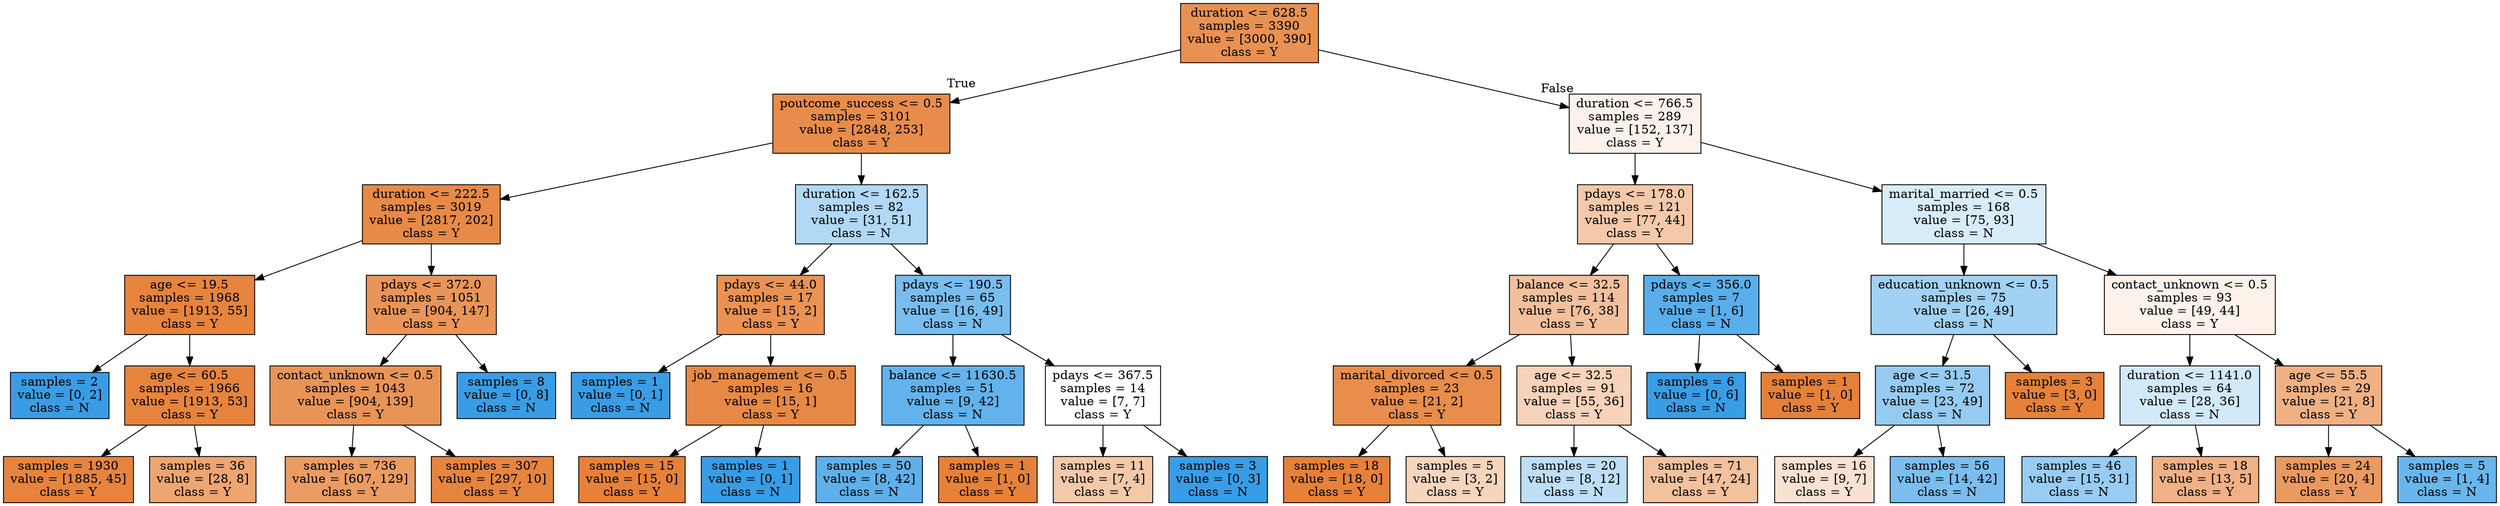 digraph Tree {
node [shape=box, style="filled", color="black"] ;
0 [label="duration <= 628.5\nsamples = 3390\nvalue = [3000, 390]\nclass = Y", fillcolor="#e58139de"] ;
1 [label="poutcome_success <= 0.5\nsamples = 3101\nvalue = [2848, 253]\nclass = Y", fillcolor="#e58139e8"] ;
0 -> 1 [labeldistance=2.5, labelangle=45, headlabel="True"] ;
2 [label="duration <= 222.5\nsamples = 3019\nvalue = [2817, 202]\nclass = Y", fillcolor="#e58139ed"] ;
1 -> 2 ;
3 [label="age <= 19.5\nsamples = 1968\nvalue = [1913, 55]\nclass = Y", fillcolor="#e58139f8"] ;
2 -> 3 ;
4 [label="samples = 2\nvalue = [0, 2]\nclass = N", fillcolor="#399de5ff"] ;
3 -> 4 ;
5 [label="age <= 60.5\nsamples = 1966\nvalue = [1913, 53]\nclass = Y", fillcolor="#e58139f8"] ;
3 -> 5 ;
6 [label="samples = 1930\nvalue = [1885, 45]\nclass = Y", fillcolor="#e58139f9"] ;
5 -> 6 ;
7 [label="samples = 36\nvalue = [28, 8]\nclass = Y", fillcolor="#e58139b6"] ;
5 -> 7 ;
8 [label="pdays <= 372.0\nsamples = 1051\nvalue = [904, 147]\nclass = Y", fillcolor="#e58139d6"] ;
2 -> 8 ;
9 [label="contact_unknown <= 0.5\nsamples = 1043\nvalue = [904, 139]\nclass = Y", fillcolor="#e58139d8"] ;
8 -> 9 ;
10 [label="samples = 736\nvalue = [607, 129]\nclass = Y", fillcolor="#e58139c9"] ;
9 -> 10 ;
11 [label="samples = 307\nvalue = [297, 10]\nclass = Y", fillcolor="#e58139f6"] ;
9 -> 11 ;
12 [label="samples = 8\nvalue = [0, 8]\nclass = N", fillcolor="#399de5ff"] ;
8 -> 12 ;
13 [label="duration <= 162.5\nsamples = 82\nvalue = [31, 51]\nclass = N", fillcolor="#399de564"] ;
1 -> 13 ;
14 [label="pdays <= 44.0\nsamples = 17\nvalue = [15, 2]\nclass = Y", fillcolor="#e58139dd"] ;
13 -> 14 ;
15 [label="samples = 1\nvalue = [0, 1]\nclass = N", fillcolor="#399de5ff"] ;
14 -> 15 ;
16 [label="job_management <= 0.5\nsamples = 16\nvalue = [15, 1]\nclass = Y", fillcolor="#e58139ee"] ;
14 -> 16 ;
17 [label="samples = 15\nvalue = [15, 0]\nclass = Y", fillcolor="#e58139ff"] ;
16 -> 17 ;
18 [label="samples = 1\nvalue = [0, 1]\nclass = N", fillcolor="#399de5ff"] ;
16 -> 18 ;
19 [label="pdays <= 190.5\nsamples = 65\nvalue = [16, 49]\nclass = N", fillcolor="#399de5ac"] ;
13 -> 19 ;
20 [label="balance <= 11630.5\nsamples = 51\nvalue = [9, 42]\nclass = N", fillcolor="#399de5c8"] ;
19 -> 20 ;
21 [label="samples = 50\nvalue = [8, 42]\nclass = N", fillcolor="#399de5ce"] ;
20 -> 21 ;
22 [label="samples = 1\nvalue = [1, 0]\nclass = Y", fillcolor="#e58139ff"] ;
20 -> 22 ;
23 [label="pdays <= 367.5\nsamples = 14\nvalue = [7, 7]\nclass = Y", fillcolor="#e5813900"] ;
19 -> 23 ;
24 [label="samples = 11\nvalue = [7, 4]\nclass = Y", fillcolor="#e581396d"] ;
23 -> 24 ;
25 [label="samples = 3\nvalue = [0, 3]\nclass = N", fillcolor="#399de5ff"] ;
23 -> 25 ;
26 [label="duration <= 766.5\nsamples = 289\nvalue = [152, 137]\nclass = Y", fillcolor="#e5813919"] ;
0 -> 26 [labeldistance=2.5, labelangle=-45, headlabel="False"] ;
27 [label="pdays <= 178.0\nsamples = 121\nvalue = [77, 44]\nclass = Y", fillcolor="#e581396d"] ;
26 -> 27 ;
28 [label="balance <= 32.5\nsamples = 114\nvalue = [76, 38]\nclass = Y", fillcolor="#e581397f"] ;
27 -> 28 ;
29 [label="marital_divorced <= 0.5\nsamples = 23\nvalue = [21, 2]\nclass = Y", fillcolor="#e58139e7"] ;
28 -> 29 ;
30 [label="samples = 18\nvalue = [18, 0]\nclass = Y", fillcolor="#e58139ff"] ;
29 -> 30 ;
31 [label="samples = 5\nvalue = [3, 2]\nclass = Y", fillcolor="#e5813955"] ;
29 -> 31 ;
32 [label="age <= 32.5\nsamples = 91\nvalue = [55, 36]\nclass = Y", fillcolor="#e5813958"] ;
28 -> 32 ;
33 [label="samples = 20\nvalue = [8, 12]\nclass = N", fillcolor="#399de555"] ;
32 -> 33 ;
34 [label="samples = 71\nvalue = [47, 24]\nclass = Y", fillcolor="#e581397d"] ;
32 -> 34 ;
35 [label="pdays <= 356.0\nsamples = 7\nvalue = [1, 6]\nclass = N", fillcolor="#399de5d4"] ;
27 -> 35 ;
36 [label="samples = 6\nvalue = [0, 6]\nclass = N", fillcolor="#399de5ff"] ;
35 -> 36 ;
37 [label="samples = 1\nvalue = [1, 0]\nclass = Y", fillcolor="#e58139ff"] ;
35 -> 37 ;
38 [label="marital_married <= 0.5\nsamples = 168\nvalue = [75, 93]\nclass = N", fillcolor="#399de531"] ;
26 -> 38 ;
39 [label="education_unknown <= 0.5\nsamples = 75\nvalue = [26, 49]\nclass = N", fillcolor="#399de578"] ;
38 -> 39 ;
40 [label="age <= 31.5\nsamples = 72\nvalue = [23, 49]\nclass = N", fillcolor="#399de587"] ;
39 -> 40 ;
41 [label="samples = 16\nvalue = [9, 7]\nclass = Y", fillcolor="#e5813939"] ;
40 -> 41 ;
42 [label="samples = 56\nvalue = [14, 42]\nclass = N", fillcolor="#399de5aa"] ;
40 -> 42 ;
43 [label="samples = 3\nvalue = [3, 0]\nclass = Y", fillcolor="#e58139ff"] ;
39 -> 43 ;
44 [label="contact_unknown <= 0.5\nsamples = 93\nvalue = [49, 44]\nclass = Y", fillcolor="#e581391a"] ;
38 -> 44 ;
45 [label="duration <= 1141.0\nsamples = 64\nvalue = [28, 36]\nclass = N", fillcolor="#399de539"] ;
44 -> 45 ;
46 [label="samples = 46\nvalue = [15, 31]\nclass = N", fillcolor="#399de584"] ;
45 -> 46 ;
47 [label="samples = 18\nvalue = [13, 5]\nclass = Y", fillcolor="#e581399d"] ;
45 -> 47 ;
48 [label="age <= 55.5\nsamples = 29\nvalue = [21, 8]\nclass = Y", fillcolor="#e581399e"] ;
44 -> 48 ;
49 [label="samples = 24\nvalue = [20, 4]\nclass = Y", fillcolor="#e58139cc"] ;
48 -> 49 ;
50 [label="samples = 5\nvalue = [1, 4]\nclass = N", fillcolor="#399de5bf"] ;
48 -> 50 ;
}